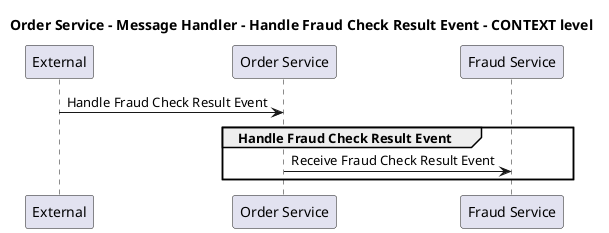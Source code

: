 @startuml

title Order Service - Message Handler - Handle Fraud Check Result Event - CONTEXT level

participant "External" as C4InterFlow.SoftwareSystems.ExternalSystem
participant "Order Service" as ECommercePlatform.SoftwareSystems.OrderService
participant "Fraud Service" as ECommercePlatform.SoftwareSystems.FraudService

C4InterFlow.SoftwareSystems.ExternalSystem -> ECommercePlatform.SoftwareSystems.OrderService : Handle Fraud Check Result Event
group Handle Fraud Check Result Event
ECommercePlatform.SoftwareSystems.OrderService -> ECommercePlatform.SoftwareSystems.FraudService : Receive Fraud Check Result Event
end


@enduml
